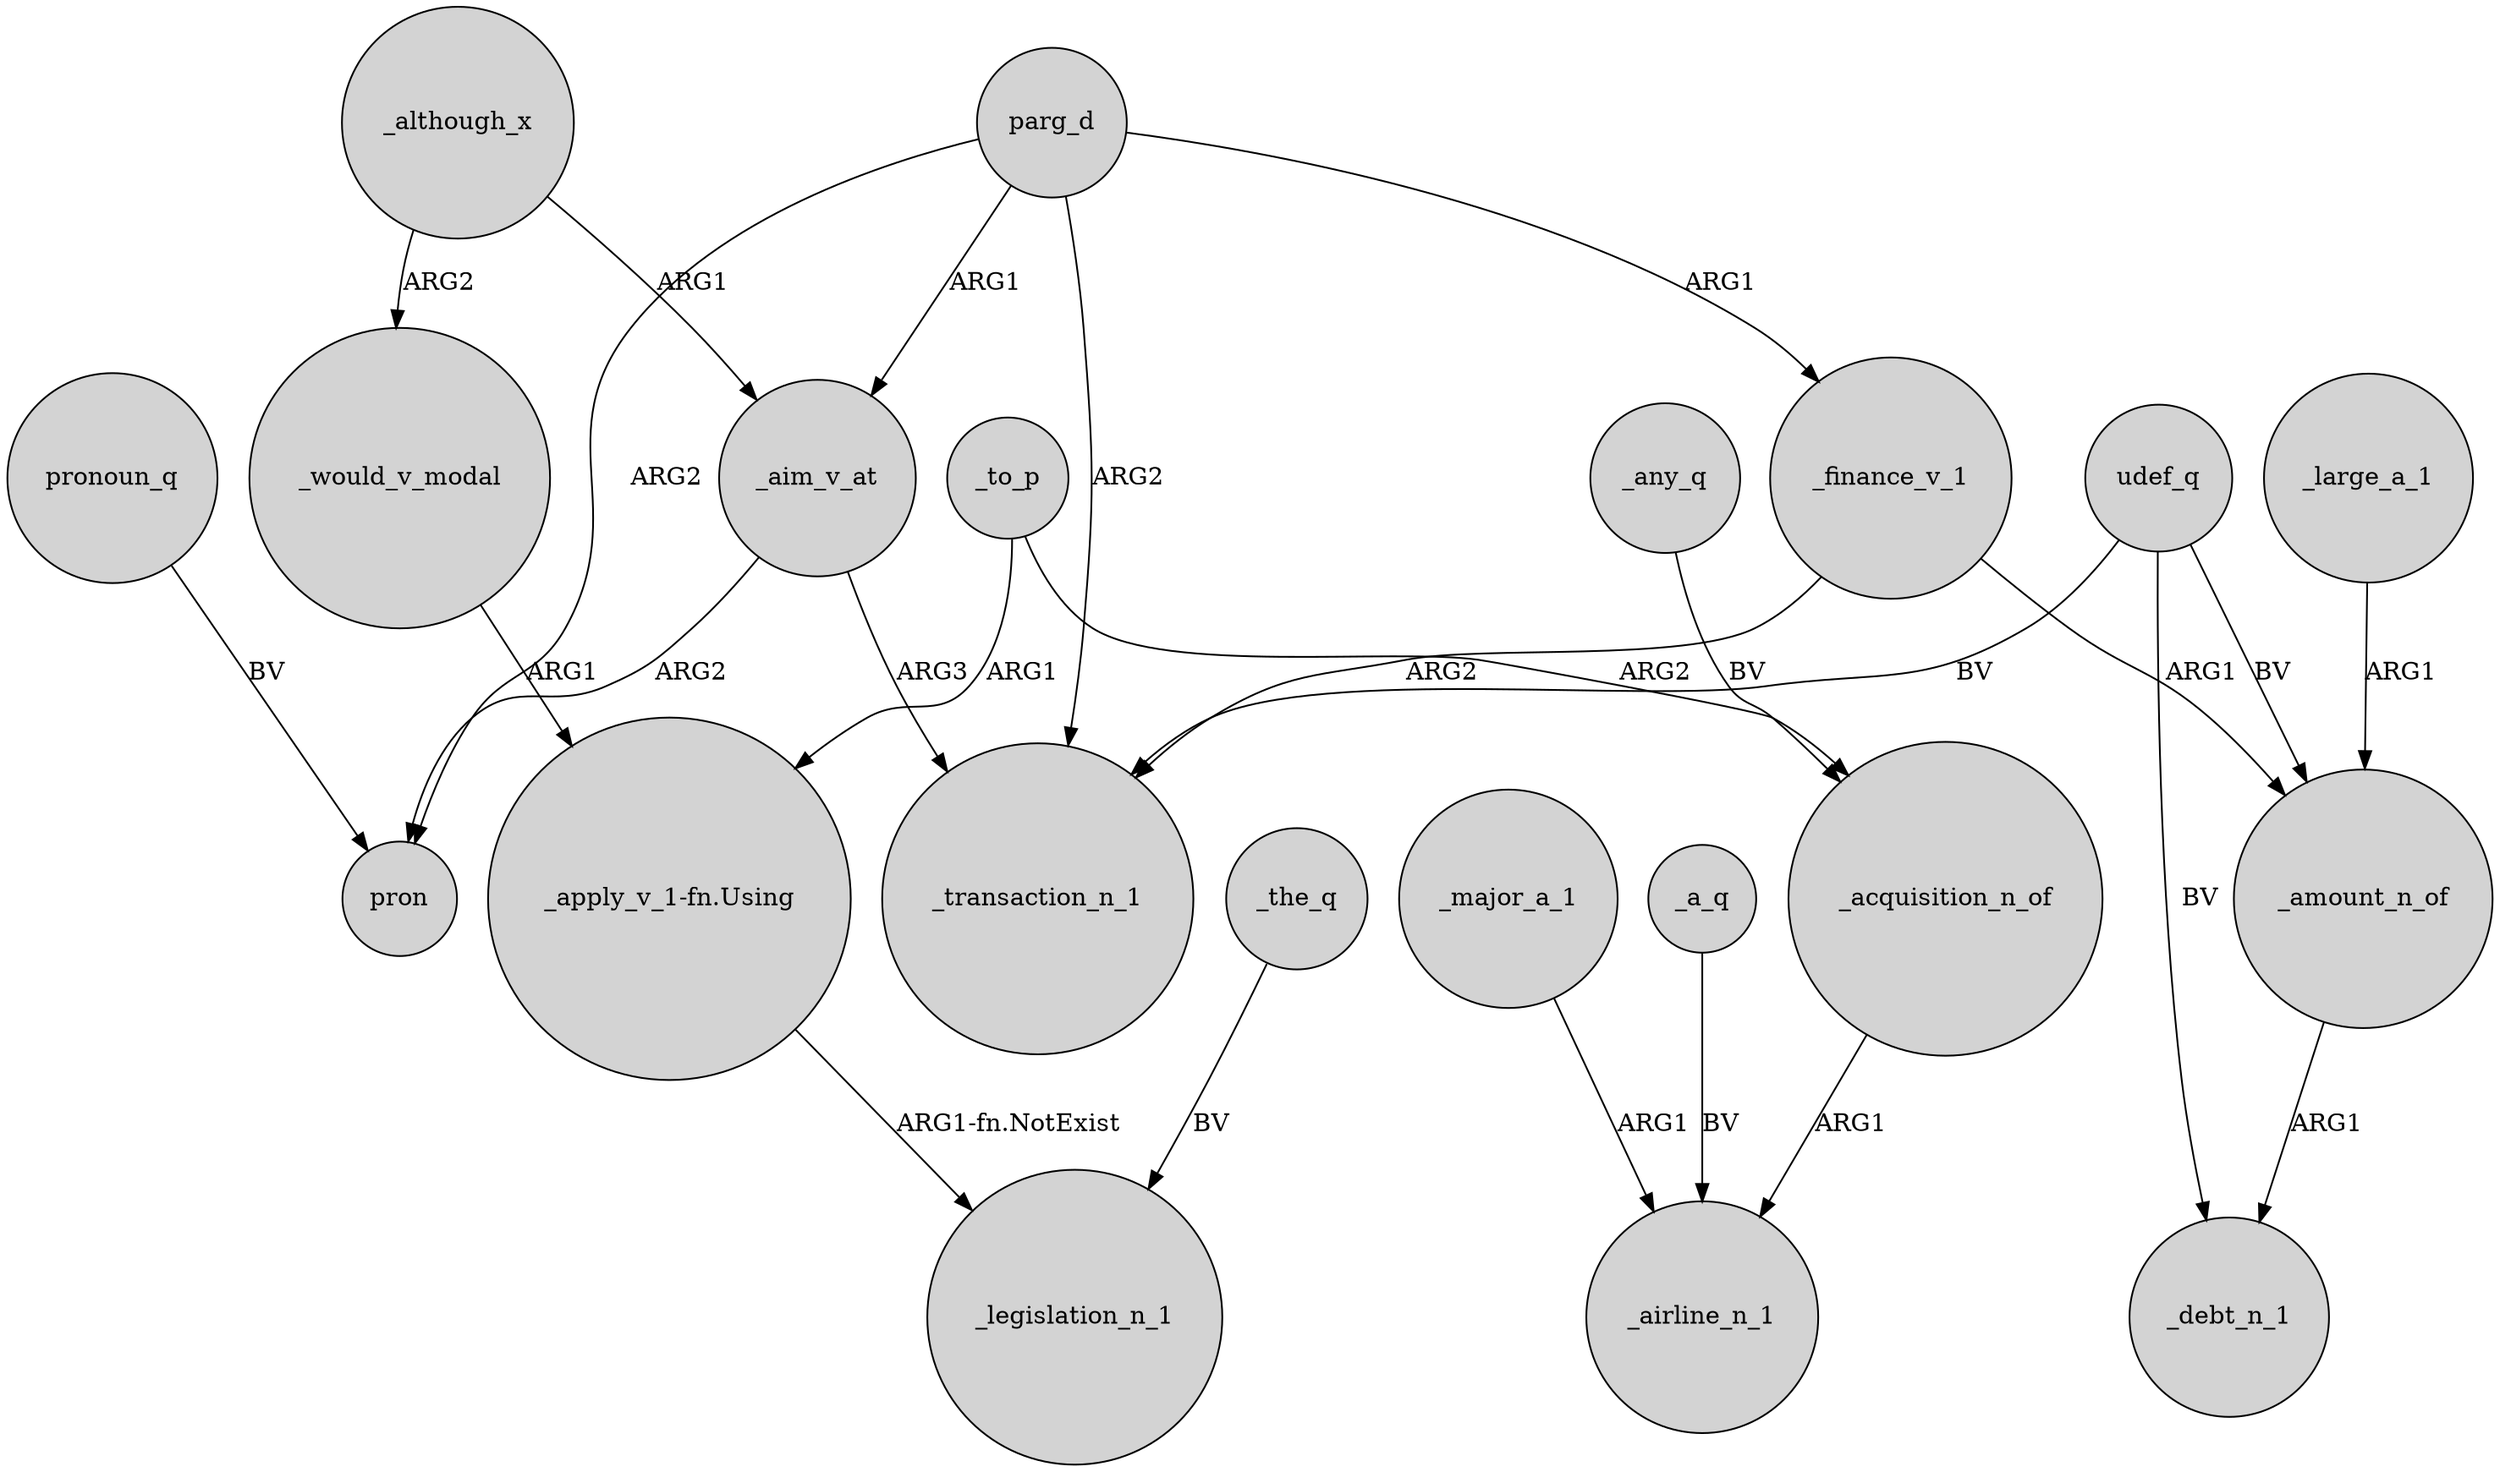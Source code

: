 digraph {
	node [shape=circle style=filled]
	"_apply_v_1-fn.Using" -> _legislation_n_1 [label="ARG1-fn.NotExist"]
	_major_a_1 -> _airline_n_1 [label=ARG1]
	_finance_v_1 -> _amount_n_of [label=ARG1]
	_would_v_modal -> "_apply_v_1-fn.Using" [label=ARG1]
	_amount_n_of -> _debt_n_1 [label=ARG1]
	parg_d -> _aim_v_at [label=ARG1]
	udef_q -> _amount_n_of [label=BV]
	_although_x -> _aim_v_at [label=ARG1]
	udef_q -> _debt_n_1 [label=BV]
	_aim_v_at -> pron [label=ARG2]
	parg_d -> _transaction_n_1 [label=ARG2]
	_aim_v_at -> _transaction_n_1 [label=ARG3]
	parg_d -> pron [label=ARG2]
	pronoun_q -> pron [label=BV]
	parg_d -> _finance_v_1 [label=ARG1]
	_although_x -> _would_v_modal [label=ARG2]
	_the_q -> _legislation_n_1 [label=BV]
	udef_q -> _transaction_n_1 [label=BV]
	_acquisition_n_of -> _airline_n_1 [label=ARG1]
	_to_p -> _acquisition_n_of [label=ARG2]
	_large_a_1 -> _amount_n_of [label=ARG1]
	_finance_v_1 -> _transaction_n_1 [label=ARG2]
	_a_q -> _airline_n_1 [label=BV]
	_to_p -> "_apply_v_1-fn.Using" [label=ARG1]
	_any_q -> _acquisition_n_of [label=BV]
}
